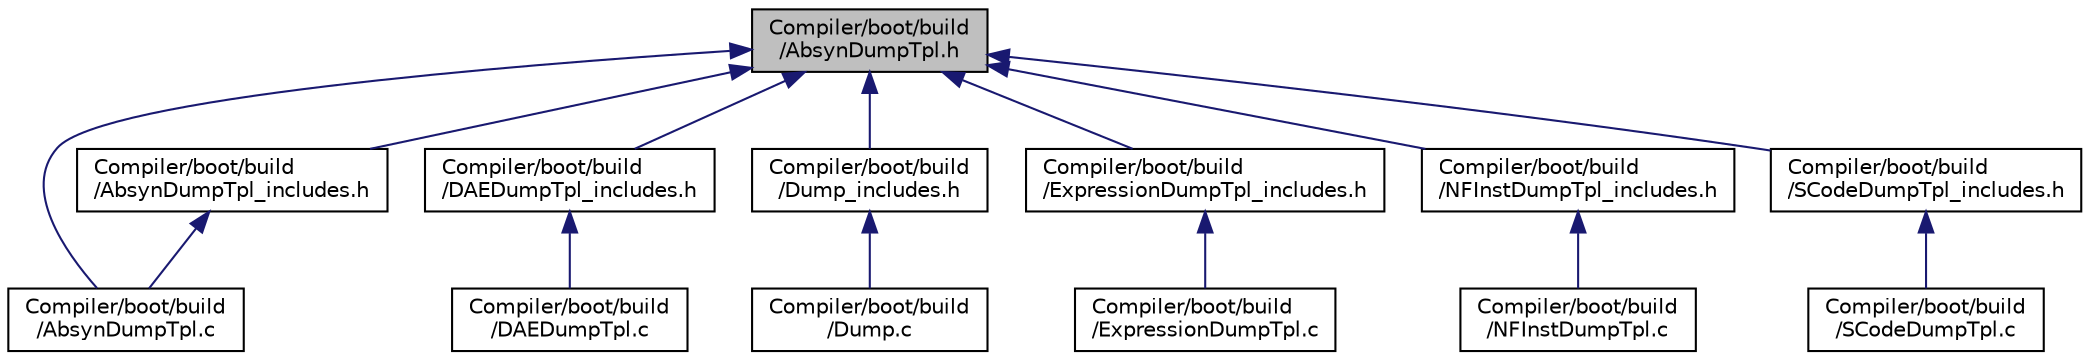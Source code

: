 digraph "Compiler/boot/build/AbsynDumpTpl.h"
{
  edge [fontname="Helvetica",fontsize="10",labelfontname="Helvetica",labelfontsize="10"];
  node [fontname="Helvetica",fontsize="10",shape=record];
  Node6 [label="Compiler/boot/build\l/AbsynDumpTpl.h",height=0.2,width=0.4,color="black", fillcolor="grey75", style="filled", fontcolor="black"];
  Node6 -> Node7 [dir="back",color="midnightblue",fontsize="10",style="solid",fontname="Helvetica"];
  Node7 [label="Compiler/boot/build\l/AbsynDumpTpl.c",height=0.2,width=0.4,color="black", fillcolor="white", style="filled",URL="$d8/d18/_absyn_dump_tpl_8c.html"];
  Node6 -> Node8 [dir="back",color="midnightblue",fontsize="10",style="solid",fontname="Helvetica"];
  Node8 [label="Compiler/boot/build\l/AbsynDumpTpl_includes.h",height=0.2,width=0.4,color="black", fillcolor="white", style="filled",URL="$d0/d09/_absyn_dump_tpl__includes_8h.html"];
  Node8 -> Node7 [dir="back",color="midnightblue",fontsize="10",style="solid",fontname="Helvetica"];
  Node6 -> Node9 [dir="back",color="midnightblue",fontsize="10",style="solid",fontname="Helvetica"];
  Node9 [label="Compiler/boot/build\l/DAEDumpTpl_includes.h",height=0.2,width=0.4,color="black", fillcolor="white", style="filled",URL="$d8/dee/_d_a_e_dump_tpl__includes_8h.html"];
  Node9 -> Node10 [dir="back",color="midnightblue",fontsize="10",style="solid",fontname="Helvetica"];
  Node10 [label="Compiler/boot/build\l/DAEDumpTpl.c",height=0.2,width=0.4,color="black", fillcolor="white", style="filled",URL="$dd/d24/_d_a_e_dump_tpl_8c.html"];
  Node6 -> Node11 [dir="back",color="midnightblue",fontsize="10",style="solid",fontname="Helvetica"];
  Node11 [label="Compiler/boot/build\l/Dump_includes.h",height=0.2,width=0.4,color="black", fillcolor="white", style="filled",URL="$d1/dc7/_dump__includes_8h.html"];
  Node11 -> Node12 [dir="back",color="midnightblue",fontsize="10",style="solid",fontname="Helvetica"];
  Node12 [label="Compiler/boot/build\l/Dump.c",height=0.2,width=0.4,color="black", fillcolor="white", style="filled",URL="$d8/d4d/_dump_8c.html"];
  Node6 -> Node13 [dir="back",color="midnightblue",fontsize="10",style="solid",fontname="Helvetica"];
  Node13 [label="Compiler/boot/build\l/ExpressionDumpTpl_includes.h",height=0.2,width=0.4,color="black", fillcolor="white", style="filled",URL="$d6/d43/_expression_dump_tpl__includes_8h.html"];
  Node13 -> Node14 [dir="back",color="midnightblue",fontsize="10",style="solid",fontname="Helvetica"];
  Node14 [label="Compiler/boot/build\l/ExpressionDumpTpl.c",height=0.2,width=0.4,color="black", fillcolor="white", style="filled",URL="$d3/d40/_expression_dump_tpl_8c.html"];
  Node6 -> Node15 [dir="back",color="midnightblue",fontsize="10",style="solid",fontname="Helvetica"];
  Node15 [label="Compiler/boot/build\l/NFInstDumpTpl_includes.h",height=0.2,width=0.4,color="black", fillcolor="white", style="filled",URL="$db/db4/_n_f_inst_dump_tpl__includes_8h.html"];
  Node15 -> Node16 [dir="back",color="midnightblue",fontsize="10",style="solid",fontname="Helvetica"];
  Node16 [label="Compiler/boot/build\l/NFInstDumpTpl.c",height=0.2,width=0.4,color="black", fillcolor="white", style="filled",URL="$db/d02/_n_f_inst_dump_tpl_8c.html"];
  Node6 -> Node17 [dir="back",color="midnightblue",fontsize="10",style="solid",fontname="Helvetica"];
  Node17 [label="Compiler/boot/build\l/SCodeDumpTpl_includes.h",height=0.2,width=0.4,color="black", fillcolor="white", style="filled",URL="$d4/d13/_s_code_dump_tpl__includes_8h.html"];
  Node17 -> Node18 [dir="back",color="midnightblue",fontsize="10",style="solid",fontname="Helvetica"];
  Node18 [label="Compiler/boot/build\l/SCodeDumpTpl.c",height=0.2,width=0.4,color="black", fillcolor="white", style="filled",URL="$de/dfb/_s_code_dump_tpl_8c.html"];
}
